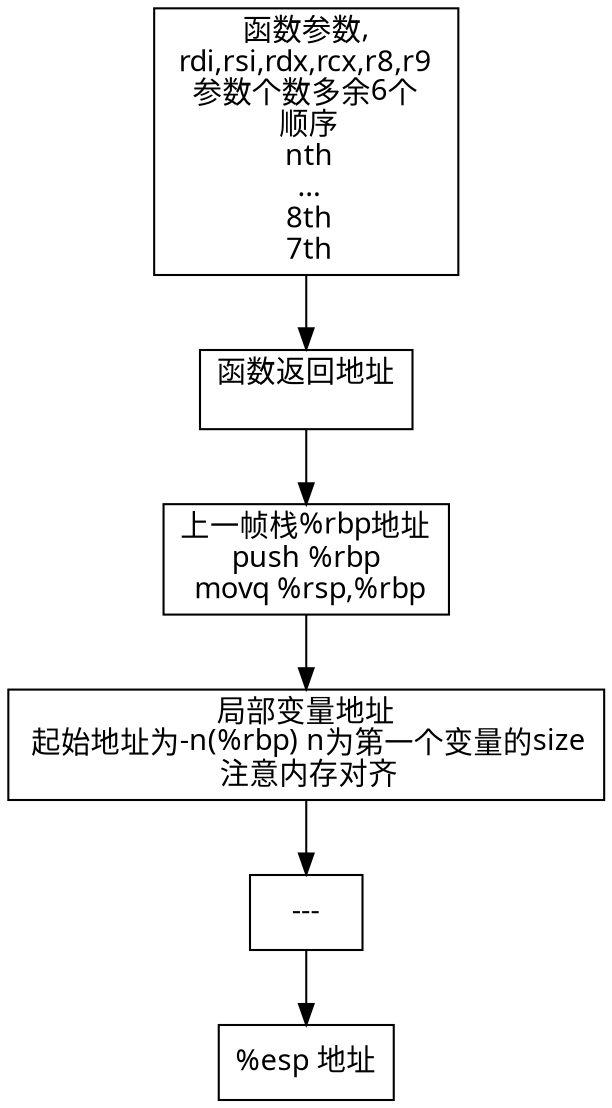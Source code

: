 /* dot -Tpng call_stack.dot -o call_stack.png 
* tlming16 
* all wrongs reserved 
*/
digraph compile {
  edge [fontname="FangSong"];
  node [shape=box, fontname="FangSong" size="20,20"];
  a[label="函数参数,\n rdi,rsi,rdx,rcx,r8,r9 \n 参数个数多余6个 \n 顺序\n nth\n ...\n 8th\n 7th"];
  b[label="函数返回地址\n "];
  c[label="上一帧栈%rbp地址\n push %rbp \n movq %rsp,%rbp"]; 
  d[label="局部变量地址\n 起始地址为-n(%rbp) n为第一个变量的size\n 注意内存对齐"];
  e[label="---"];
  f[label="%esp 地址"];
  a->b;
  b->c;
  c->d;
  d->e;
  e->f;
  
}